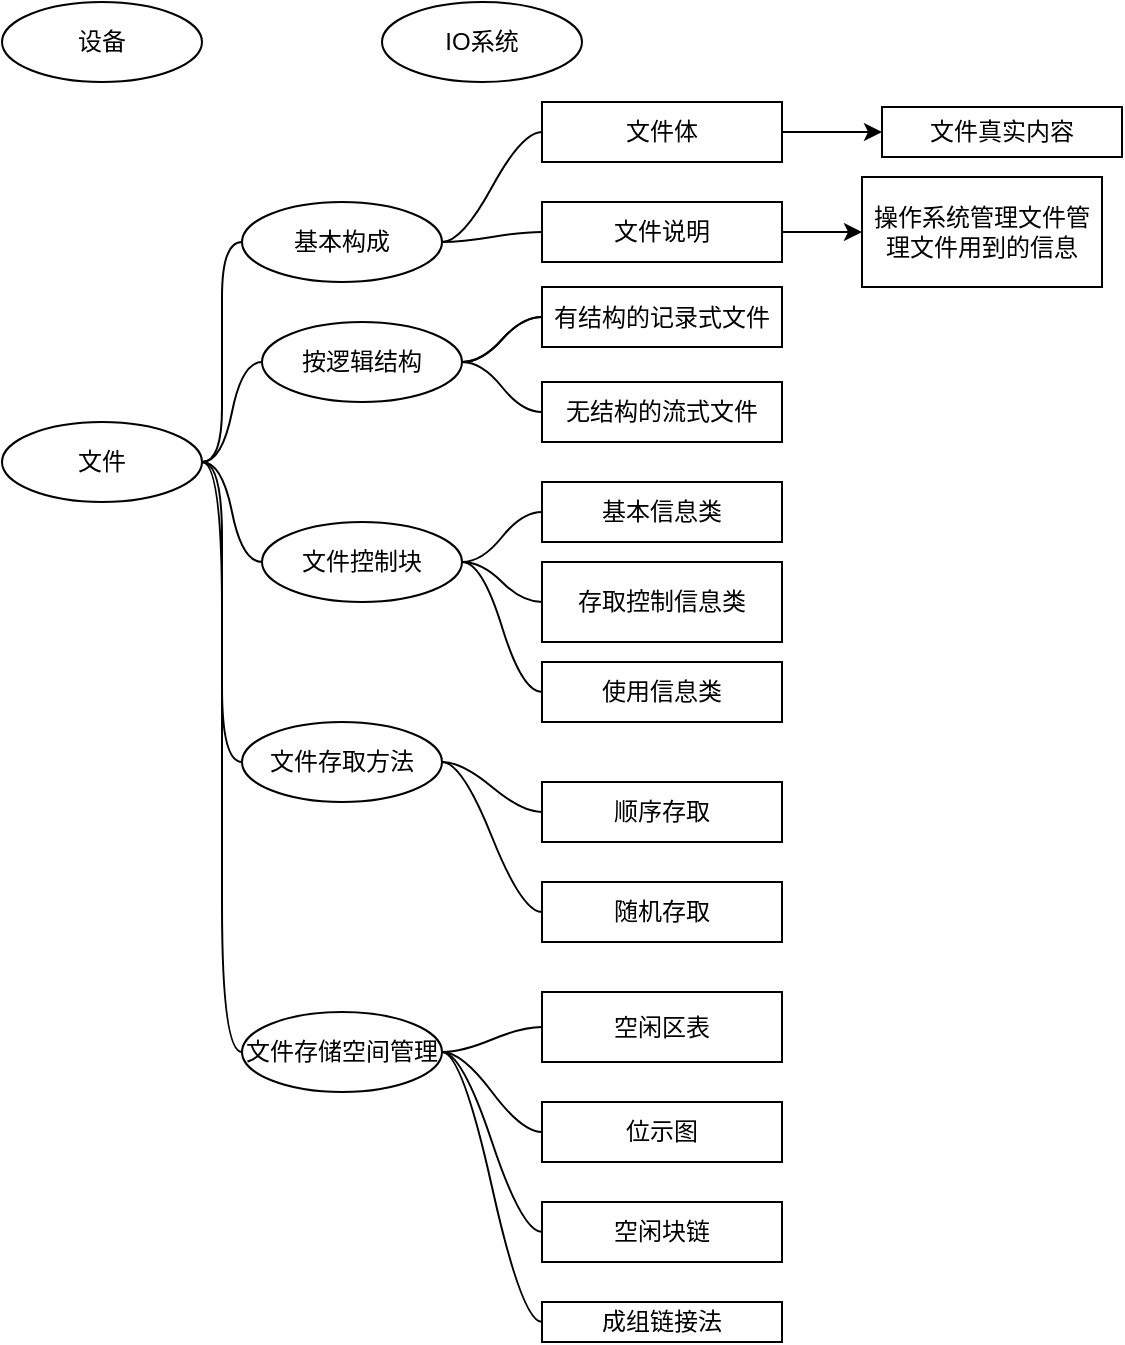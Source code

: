 <mxfile version="26.0.7">
  <diagram name="第 1 页" id="rTVcR0MpZLT4XwBksGSh">
    <mxGraphModel dx="911" dy="506" grid="1" gridSize="10" guides="1" tooltips="1" connect="1" arrows="1" fold="1" page="1" pageScale="1" pageWidth="827" pageHeight="1169" math="0" shadow="0">
      <root>
        <mxCell id="0" />
        <mxCell id="1" parent="0" />
        <mxCell id="ZgmApq6ZyaRPj5ma2gym-37" value="" style="edgeStyle=entityRelationEdgeStyle;rounded=0;orthogonalLoop=1;jettySize=auto;html=1;startArrow=none;endArrow=none;segment=10;curved=1;sourcePerimeterSpacing=0;targetPerimeterSpacing=0;" edge="1" parent="1" source="ZgmApq6ZyaRPj5ma2gym-2" target="ZgmApq6ZyaRPj5ma2gym-36" visible="0">
          <mxGeometry relative="1" as="geometry" />
        </mxCell>
        <mxCell id="ZgmApq6ZyaRPj5ma2gym-39" value="" style="edgeStyle=entityRelationEdgeStyle;rounded=0;orthogonalLoop=1;jettySize=auto;html=1;startArrow=none;endArrow=none;segment=10;curved=1;sourcePerimeterSpacing=0;targetPerimeterSpacing=0;" edge="1" parent="1" source="ZgmApq6ZyaRPj5ma2gym-2" target="ZgmApq6ZyaRPj5ma2gym-38" visible="0">
          <mxGeometry relative="1" as="geometry" />
        </mxCell>
        <mxCell id="ZgmApq6ZyaRPj5ma2gym-41" value="" style="edgeStyle=entityRelationEdgeStyle;rounded=0;orthogonalLoop=1;jettySize=auto;html=1;startArrow=none;endArrow=none;segment=10;curved=1;sourcePerimeterSpacing=0;targetPerimeterSpacing=0;" edge="1" parent="1" source="ZgmApq6ZyaRPj5ma2gym-2" target="ZgmApq6ZyaRPj5ma2gym-40" visible="0">
          <mxGeometry relative="1" as="geometry" />
        </mxCell>
        <mxCell id="ZgmApq6ZyaRPj5ma2gym-43" value="" style="edgeStyle=entityRelationEdgeStyle;rounded=0;orthogonalLoop=1;jettySize=auto;html=1;startArrow=none;endArrow=none;segment=10;curved=1;sourcePerimeterSpacing=0;targetPerimeterSpacing=0;" edge="1" parent="1" source="ZgmApq6ZyaRPj5ma2gym-2" target="ZgmApq6ZyaRPj5ma2gym-42" visible="0">
          <mxGeometry relative="1" as="geometry" />
        </mxCell>
        <mxCell id="ZgmApq6ZyaRPj5ma2gym-2" value="设备" style="ellipse;whiteSpace=wrap;html=1;align=center;newEdgeStyle={&quot;edgeStyle&quot;:&quot;entityRelationEdgeStyle&quot;,&quot;startArrow&quot;:&quot;none&quot;,&quot;endArrow&quot;:&quot;none&quot;,&quot;segment&quot;:10,&quot;curved&quot;:1,&quot;sourcePerimeterSpacing&quot;:0,&quot;targetPerimeterSpacing&quot;:0};treeFolding=1;treeMoving=1;" vertex="1" collapsed="1" parent="1">
          <mxGeometry x="50" y="40" width="100" height="40" as="geometry" />
        </mxCell>
        <mxCell id="ZgmApq6ZyaRPj5ma2gym-22" value="" style="edgeStyle=entityRelationEdgeStyle;rounded=0;orthogonalLoop=1;jettySize=auto;html=1;startArrow=none;endArrow=none;segment=10;curved=1;sourcePerimeterSpacing=0;targetPerimeterSpacing=0;" edge="1" parent="1" source="ZgmApq6ZyaRPj5ma2gym-20" target="ZgmApq6ZyaRPj5ma2gym-21" visible="0">
          <mxGeometry relative="1" as="geometry" />
        </mxCell>
        <mxCell id="ZgmApq6ZyaRPj5ma2gym-24" value="" style="edgeStyle=entityRelationEdgeStyle;rounded=0;orthogonalLoop=1;jettySize=auto;html=1;startArrow=none;endArrow=none;segment=10;curved=1;sourcePerimeterSpacing=0;targetPerimeterSpacing=0;" edge="1" parent="1" source="ZgmApq6ZyaRPj5ma2gym-20" target="ZgmApq6ZyaRPj5ma2gym-23" visible="0">
          <mxGeometry relative="1" as="geometry" />
        </mxCell>
        <mxCell id="ZgmApq6ZyaRPj5ma2gym-27" value="" style="edgeStyle=entityRelationEdgeStyle;rounded=0;orthogonalLoop=1;jettySize=auto;html=1;startArrow=none;endArrow=none;segment=10;curved=1;sourcePerimeterSpacing=0;targetPerimeterSpacing=0;" edge="1" parent="1" source="ZgmApq6ZyaRPj5ma2gym-20" target="ZgmApq6ZyaRPj5ma2gym-26" visible="0">
          <mxGeometry relative="1" as="geometry" />
        </mxCell>
        <mxCell id="ZgmApq6ZyaRPj5ma2gym-29" value="" style="edgeStyle=entityRelationEdgeStyle;rounded=0;orthogonalLoop=1;jettySize=auto;html=1;startArrow=none;endArrow=none;segment=10;curved=1;sourcePerimeterSpacing=0;targetPerimeterSpacing=0;" edge="1" parent="1" source="ZgmApq6ZyaRPj5ma2gym-20" target="ZgmApq6ZyaRPj5ma2gym-28" visible="0">
          <mxGeometry relative="1" as="geometry" />
        </mxCell>
        <mxCell id="ZgmApq6ZyaRPj5ma2gym-30" value="" style="edgeStyle=entityRelationEdgeStyle;rounded=0;orthogonalLoop=1;jettySize=auto;html=1;startArrow=none;endArrow=none;segment=10;curved=1;sourcePerimeterSpacing=0;targetPerimeterSpacing=0;" edge="1" parent="1" source="ZgmApq6ZyaRPj5ma2gym-20" target="ZgmApq6ZyaRPj5ma2gym-28" visible="0">
          <mxGeometry relative="1" as="geometry" />
        </mxCell>
        <mxCell id="ZgmApq6ZyaRPj5ma2gym-31" value="" style="edgeStyle=entityRelationEdgeStyle;rounded=0;orthogonalLoop=1;jettySize=auto;html=1;startArrow=none;endArrow=none;segment=10;curved=1;sourcePerimeterSpacing=0;targetPerimeterSpacing=0;" edge="1" parent="1" source="ZgmApq6ZyaRPj5ma2gym-20" target="ZgmApq6ZyaRPj5ma2gym-28" visible="0">
          <mxGeometry relative="1" as="geometry" />
        </mxCell>
        <mxCell id="ZgmApq6ZyaRPj5ma2gym-32" value="" style="edgeStyle=entityRelationEdgeStyle;rounded=0;orthogonalLoop=1;jettySize=auto;html=1;startArrow=none;endArrow=none;segment=10;curved=1;sourcePerimeterSpacing=0;targetPerimeterSpacing=0;" edge="1" parent="1" source="ZgmApq6ZyaRPj5ma2gym-20" target="ZgmApq6ZyaRPj5ma2gym-28" visible="0">
          <mxGeometry relative="1" as="geometry" />
        </mxCell>
        <mxCell id="ZgmApq6ZyaRPj5ma2gym-45" value="" style="edgeStyle=entityRelationEdgeStyle;rounded=0;orthogonalLoop=1;jettySize=auto;html=1;startArrow=none;endArrow=none;segment=10;curved=1;sourcePerimeterSpacing=0;targetPerimeterSpacing=0;" edge="1" parent="1" source="ZgmApq6ZyaRPj5ma2gym-20" target="ZgmApq6ZyaRPj5ma2gym-44" visible="0">
          <mxGeometry relative="1" as="geometry" />
        </mxCell>
        <mxCell id="ZgmApq6ZyaRPj5ma2gym-20" value="IO系统" style="ellipse;whiteSpace=wrap;html=1;align=center;newEdgeStyle={&quot;edgeStyle&quot;:&quot;entityRelationEdgeStyle&quot;,&quot;startArrow&quot;:&quot;none&quot;,&quot;endArrow&quot;:&quot;none&quot;,&quot;segment&quot;:10,&quot;curved&quot;:1,&quot;sourcePerimeterSpacing&quot;:0,&quot;targetPerimeterSpacing&quot;:0};treeFolding=1;treeMoving=1;" vertex="1" collapsed="1" parent="1">
          <mxGeometry x="240" y="40" width="100" height="40" as="geometry" />
        </mxCell>
        <mxCell id="ZgmApq6ZyaRPj5ma2gym-21" value="设备" style="whiteSpace=wrap;html=1;" vertex="1" visible="0" parent="1">
          <mxGeometry x="380" y="-80" width="120" height="20" as="geometry" />
        </mxCell>
        <mxCell id="ZgmApq6ZyaRPj5ma2gym-23" value="控制器" style="whiteSpace=wrap;html=1;" vertex="1" visible="0" parent="1">
          <mxGeometry x="380" y="-50" width="120" height="20" as="geometry" />
        </mxCell>
        <mxCell id="ZgmApq6ZyaRPj5ma2gym-26" value="通道(具有通道的计算机系统）" style="whiteSpace=wrap;html=1;" vertex="1" visible="0" parent="1">
          <mxGeometry x="380" y="-20" width="180" height="20" as="geometry" />
        </mxCell>
        <mxCell id="ZgmApq6ZyaRPj5ma2gym-28" value="总线" style="whiteSpace=wrap;html=1;" vertex="1" visible="0" parent="1">
          <mxGeometry x="380" y="10" width="120" height="20" as="geometry" />
        </mxCell>
        <mxCell id="ZgmApq6ZyaRPj5ma2gym-47" value="" style="edgeStyle=entityRelationEdgeStyle;rounded=0;orthogonalLoop=1;jettySize=auto;html=1;startArrow=none;endArrow=none;segment=10;curved=1;sourcePerimeterSpacing=0;targetPerimeterSpacing=0;" edge="1" parent="1" source="ZgmApq6ZyaRPj5ma2gym-36" target="ZgmApq6ZyaRPj5ma2gym-46" visible="0">
          <mxGeometry relative="1" as="geometry" />
        </mxCell>
        <mxCell id="ZgmApq6ZyaRPj5ma2gym-49" value="" style="edgeStyle=entityRelationEdgeStyle;rounded=0;orthogonalLoop=1;jettySize=auto;html=1;startArrow=none;endArrow=none;segment=10;curved=1;sourcePerimeterSpacing=0;targetPerimeterSpacing=0;" edge="1" parent="1" source="ZgmApq6ZyaRPj5ma2gym-36" target="ZgmApq6ZyaRPj5ma2gym-48" visible="0">
          <mxGeometry relative="1" as="geometry" />
        </mxCell>
        <mxCell id="ZgmApq6ZyaRPj5ma2gym-36" value="按数据组织分类" style="ellipse;whiteSpace=wrap;html=1;align=center;newEdgeStyle={&quot;edgeStyle&quot;:&quot;entityRelationEdgeStyle&quot;,&quot;startArrow&quot;:&quot;none&quot;,&quot;endArrow&quot;:&quot;none&quot;,&quot;segment&quot;:10,&quot;curved&quot;:1,&quot;sourcePerimeterSpacing&quot;:0,&quot;targetPerimeterSpacing&quot;:0};treeFolding=1;treeMoving=1;" vertex="1" visible="0" collapsed="1" parent="1">
          <mxGeometry x="190" y="-120" width="100" height="40" as="geometry" />
        </mxCell>
        <mxCell id="ZgmApq6ZyaRPj5ma2gym-51" value="" style="edgeStyle=entityRelationEdgeStyle;rounded=0;orthogonalLoop=1;jettySize=auto;html=1;startArrow=none;endArrow=none;segment=10;curved=1;sourcePerimeterSpacing=0;targetPerimeterSpacing=0;" edge="1" parent="1" source="ZgmApq6ZyaRPj5ma2gym-38" target="ZgmApq6ZyaRPj5ma2gym-50" visible="0">
          <mxGeometry relative="1" as="geometry" />
        </mxCell>
        <mxCell id="ZgmApq6ZyaRPj5ma2gym-56" value="" style="edgeStyle=entityRelationEdgeStyle;rounded=0;orthogonalLoop=1;jettySize=auto;html=1;startArrow=none;endArrow=none;segment=10;curved=1;sourcePerimeterSpacing=0;targetPerimeterSpacing=0;" edge="1" parent="1" source="ZgmApq6ZyaRPj5ma2gym-38" target="ZgmApq6ZyaRPj5ma2gym-55" visible="0">
          <mxGeometry relative="1" as="geometry" />
        </mxCell>
        <mxCell id="ZgmApq6ZyaRPj5ma2gym-58" value="" style="edgeStyle=entityRelationEdgeStyle;rounded=0;orthogonalLoop=1;jettySize=auto;html=1;startArrow=none;endArrow=none;segment=10;curved=1;sourcePerimeterSpacing=0;targetPerimeterSpacing=0;" edge="1" parent="1" source="ZgmApq6ZyaRPj5ma2gym-38" target="ZgmApq6ZyaRPj5ma2gym-57" visible="0">
          <mxGeometry relative="1" as="geometry" />
        </mxCell>
        <mxCell id="ZgmApq6ZyaRPj5ma2gym-59" value="" style="edgeStyle=entityRelationEdgeStyle;rounded=0;orthogonalLoop=1;jettySize=auto;html=1;startArrow=none;endArrow=none;segment=10;curved=1;sourcePerimeterSpacing=0;targetPerimeterSpacing=0;" edge="1" parent="1" source="ZgmApq6ZyaRPj5ma2gym-38" target="ZgmApq6ZyaRPj5ma2gym-57" visible="0">
          <mxGeometry relative="1" as="geometry" />
        </mxCell>
        <mxCell id="ZgmApq6ZyaRPj5ma2gym-61" value="" style="edgeStyle=entityRelationEdgeStyle;rounded=0;orthogonalLoop=1;jettySize=auto;html=1;startArrow=none;endArrow=none;segment=10;curved=1;sourcePerimeterSpacing=0;targetPerimeterSpacing=0;" edge="1" parent="1" source="ZgmApq6ZyaRPj5ma2gym-38" target="ZgmApq6ZyaRPj5ma2gym-60" visible="0">
          <mxGeometry relative="1" as="geometry" />
        </mxCell>
        <mxCell id="ZgmApq6ZyaRPj5ma2gym-63" value="" style="edgeStyle=entityRelationEdgeStyle;rounded=0;orthogonalLoop=1;jettySize=auto;html=1;startArrow=none;endArrow=none;segment=10;curved=1;sourcePerimeterSpacing=0;targetPerimeterSpacing=0;" edge="1" parent="1" source="ZgmApq6ZyaRPj5ma2gym-38" target="ZgmApq6ZyaRPj5ma2gym-62" visible="0">
          <mxGeometry relative="1" as="geometry" />
        </mxCell>
        <mxCell id="ZgmApq6ZyaRPj5ma2gym-38" value="按设备功能分类" style="ellipse;whiteSpace=wrap;html=1;align=center;newEdgeStyle={&quot;edgeStyle&quot;:&quot;entityRelationEdgeStyle&quot;,&quot;startArrow&quot;:&quot;none&quot;,&quot;endArrow&quot;:&quot;none&quot;,&quot;segment&quot;:10,&quot;curved&quot;:1,&quot;sourcePerimeterSpacing&quot;:0,&quot;targetPerimeterSpacing&quot;:0};treeFolding=1;treeMoving=1;" vertex="1" visible="0" collapsed="1" parent="1">
          <mxGeometry x="190" y="-60" width="100" height="40" as="geometry" />
        </mxCell>
        <mxCell id="ZgmApq6ZyaRPj5ma2gym-65" value="" style="edgeStyle=entityRelationEdgeStyle;rounded=0;orthogonalLoop=1;jettySize=auto;html=1;startArrow=none;endArrow=none;segment=10;curved=1;sourcePerimeterSpacing=0;targetPerimeterSpacing=0;" edge="1" parent="1" source="ZgmApq6ZyaRPj5ma2gym-40" target="ZgmApq6ZyaRPj5ma2gym-64" visible="0">
          <mxGeometry relative="1" as="geometry" />
        </mxCell>
        <mxCell id="ZgmApq6ZyaRPj5ma2gym-67" value="" style="edgeStyle=entityRelationEdgeStyle;rounded=0;orthogonalLoop=1;jettySize=auto;html=1;startArrow=none;endArrow=none;segment=10;curved=1;sourcePerimeterSpacing=0;targetPerimeterSpacing=0;" edge="1" parent="1" source="ZgmApq6ZyaRPj5ma2gym-40" target="ZgmApq6ZyaRPj5ma2gym-66" visible="0">
          <mxGeometry relative="1" as="geometry" />
        </mxCell>
        <mxCell id="ZgmApq6ZyaRPj5ma2gym-69" value="" style="edgeStyle=entityRelationEdgeStyle;rounded=0;orthogonalLoop=1;jettySize=auto;html=1;startArrow=none;endArrow=none;segment=10;curved=1;sourcePerimeterSpacing=0;targetPerimeterSpacing=0;" edge="1" parent="1" source="ZgmApq6ZyaRPj5ma2gym-40" target="ZgmApq6ZyaRPj5ma2gym-68" visible="0">
          <mxGeometry relative="1" as="geometry" />
        </mxCell>
        <mxCell id="ZgmApq6ZyaRPj5ma2gym-40" value="资源分配角度分类" style="ellipse;whiteSpace=wrap;html=1;align=center;newEdgeStyle={&quot;edgeStyle&quot;:&quot;entityRelationEdgeStyle&quot;,&quot;startArrow&quot;:&quot;none&quot;,&quot;endArrow&quot;:&quot;none&quot;,&quot;segment&quot;:10,&quot;curved&quot;:1,&quot;sourcePerimeterSpacing&quot;:0,&quot;targetPerimeterSpacing&quot;:0};treeFolding=1;treeMoving=1;" vertex="1" visible="0" collapsed="1" parent="1">
          <mxGeometry x="190" y="-10" width="100" height="40" as="geometry" />
        </mxCell>
        <mxCell id="ZgmApq6ZyaRPj5ma2gym-71" value="" style="edgeStyle=entityRelationEdgeStyle;rounded=0;orthogonalLoop=1;jettySize=auto;html=1;startArrow=none;endArrow=none;segment=10;curved=1;sourcePerimeterSpacing=0;targetPerimeterSpacing=0;" edge="1" parent="1" source="ZgmApq6ZyaRPj5ma2gym-42" target="ZgmApq6ZyaRPj5ma2gym-70" visible="0">
          <mxGeometry relative="1" as="geometry" />
        </mxCell>
        <mxCell id="ZgmApq6ZyaRPj5ma2gym-72" value="" style="edgeStyle=entityRelationEdgeStyle;rounded=0;orthogonalLoop=1;jettySize=auto;html=1;startArrow=none;endArrow=none;segment=10;curved=1;sourcePerimeterSpacing=0;targetPerimeterSpacing=0;" edge="1" parent="1" source="ZgmApq6ZyaRPj5ma2gym-42" target="ZgmApq6ZyaRPj5ma2gym-70" visible="0">
          <mxGeometry relative="1" as="geometry" />
        </mxCell>
        <mxCell id="ZgmApq6ZyaRPj5ma2gym-74" value="" style="edgeStyle=entityRelationEdgeStyle;rounded=0;orthogonalLoop=1;jettySize=auto;html=1;startArrow=none;endArrow=none;segment=10;curved=1;sourcePerimeterSpacing=0;targetPerimeterSpacing=0;" edge="1" parent="1" source="ZgmApq6ZyaRPj5ma2gym-42" target="ZgmApq6ZyaRPj5ma2gym-73" visible="0">
          <mxGeometry relative="1" as="geometry" />
        </mxCell>
        <mxCell id="ZgmApq6ZyaRPj5ma2gym-76" value="" style="edgeStyle=entityRelationEdgeStyle;rounded=0;orthogonalLoop=1;jettySize=auto;html=1;startArrow=none;endArrow=none;segment=10;curved=1;sourcePerimeterSpacing=0;targetPerimeterSpacing=0;" edge="1" parent="1" source="ZgmApq6ZyaRPj5ma2gym-42" target="ZgmApq6ZyaRPj5ma2gym-75" visible="0">
          <mxGeometry relative="1" as="geometry" />
        </mxCell>
        <mxCell id="ZgmApq6ZyaRPj5ma2gym-42" value="数据传输速率分类" style="ellipse;whiteSpace=wrap;html=1;align=center;newEdgeStyle={&quot;edgeStyle&quot;:&quot;entityRelationEdgeStyle&quot;,&quot;startArrow&quot;:&quot;none&quot;,&quot;endArrow&quot;:&quot;none&quot;,&quot;segment&quot;:10,&quot;curved&quot;:1,&quot;sourcePerimeterSpacing&quot;:0,&quot;targetPerimeterSpacing&quot;:0};treeFolding=1;treeMoving=1;" vertex="1" visible="0" collapsed="1" parent="1">
          <mxGeometry x="180" y="70" width="110" height="40" as="geometry" />
        </mxCell>
        <mxCell id="ZgmApq6ZyaRPj5ma2gym-44" value="I/O软件" style="whiteSpace=wrap;html=1;" vertex="1" visible="0" parent="1">
          <mxGeometry x="380" y="110" width="120" height="30" as="geometry" />
        </mxCell>
        <mxCell id="ZgmApq6ZyaRPj5ma2gym-46" value="块设备" style="ellipse;whiteSpace=wrap;html=1;" vertex="1" visible="0" parent="1">
          <mxGeometry x="330" y="-180" width="80" height="30" as="geometry" />
        </mxCell>
        <mxCell id="ZgmApq6ZyaRPj5ma2gym-48" value="字符设备" style="ellipse;whiteSpace=wrap;html=1;" vertex="1" visible="0" parent="1">
          <mxGeometry x="332.5" y="-140" width="75" height="30" as="geometry" />
        </mxCell>
        <mxCell id="ZgmApq6ZyaRPj5ma2gym-50" value="输入" style="ellipse;whiteSpace=wrap;html=1;" vertex="1" visible="0" parent="1">
          <mxGeometry x="333" y="-100" width="80" height="30" as="geometry" />
        </mxCell>
        <mxCell id="ZgmApq6ZyaRPj5ma2gym-55" value="网络联网" style="ellipse;whiteSpace=wrap;html=1;" vertex="1" visible="0" parent="1">
          <mxGeometry x="333" y="20" width="80" height="20" as="geometry" />
        </mxCell>
        <mxCell id="ZgmApq6ZyaRPj5ma2gym-57" value="供电设备" style="ellipse;whiteSpace=wrap;html=1;" vertex="1" visible="0" parent="1">
          <mxGeometry x="333" y="50" width="87" height="30" as="geometry" />
        </mxCell>
        <mxCell id="ZgmApq6ZyaRPj5ma2gym-60" value="存储" style="ellipse;whiteSpace=wrap;html=1;" vertex="1" visible="0" parent="1">
          <mxGeometry x="332.5" y="-20" width="80" height="30" as="geometry" />
        </mxCell>
        <mxCell id="ZgmApq6ZyaRPj5ma2gym-62" value="输出" style="ellipse;whiteSpace=wrap;html=1;" vertex="1" visible="0" parent="1">
          <mxGeometry x="333" y="-60" width="80" height="30" as="geometry" />
        </mxCell>
        <mxCell id="ZgmApq6ZyaRPj5ma2gym-64" value="独占" style="ellipse;whiteSpace=wrap;html=1;" vertex="1" visible="0" parent="1">
          <mxGeometry x="350" y="-120" width="80" height="40" as="geometry" />
        </mxCell>
        <mxCell id="ZgmApq6ZyaRPj5ma2gym-66" value="共享" style="ellipse;whiteSpace=wrap;html=1;" vertex="1" visible="0" parent="1">
          <mxGeometry x="350" y="-70" width="80" height="40" as="geometry" />
        </mxCell>
        <mxCell id="ZgmApq6ZyaRPj5ma2gym-68" value="虚拟" style="ellipse;whiteSpace=wrap;html=1;" vertex="1" visible="0" parent="1">
          <mxGeometry x="350" y="-20" width="80" height="40" as="geometry" />
        </mxCell>
        <mxCell id="ZgmApq6ZyaRPj5ma2gym-70" value="低速" style="ellipse;whiteSpace=wrap;html=1;" vertex="1" visible="0" parent="1">
          <mxGeometry x="340" y="20" width="80" height="20" as="geometry" />
        </mxCell>
        <mxCell id="ZgmApq6ZyaRPj5ma2gym-73" value="中速" style="ellipse;whiteSpace=wrap;html=1;" vertex="1" visible="0" parent="1">
          <mxGeometry x="340" y="70" width="80" height="30" as="geometry" />
        </mxCell>
        <mxCell id="ZgmApq6ZyaRPj5ma2gym-75" value="高速" style="ellipse;whiteSpace=wrap;html=1;" vertex="1" visible="0" parent="1">
          <mxGeometry x="340" y="120" width="80" height="30" as="geometry" />
        </mxCell>
        <mxCell id="ZgmApq6ZyaRPj5ma2gym-79" value="" style="edgeStyle=entityRelationEdgeStyle;rounded=0;orthogonalLoop=1;jettySize=auto;html=1;startArrow=none;endArrow=none;segment=10;curved=1;sourcePerimeterSpacing=0;targetPerimeterSpacing=0;" edge="1" parent="1" source="ZgmApq6ZyaRPj5ma2gym-77" target="ZgmApq6ZyaRPj5ma2gym-78">
          <mxGeometry relative="1" as="geometry" />
        </mxCell>
        <mxCell id="ZgmApq6ZyaRPj5ma2gym-90" value="" style="edgeStyle=entityRelationEdgeStyle;rounded=0;orthogonalLoop=1;jettySize=auto;html=1;startArrow=none;endArrow=none;segment=10;curved=1;sourcePerimeterSpacing=0;targetPerimeterSpacing=0;" edge="1" parent="1" source="ZgmApq6ZyaRPj5ma2gym-77" target="ZgmApq6ZyaRPj5ma2gym-89">
          <mxGeometry relative="1" as="geometry" />
        </mxCell>
        <mxCell id="ZgmApq6ZyaRPj5ma2gym-97" value="" style="edgeStyle=entityRelationEdgeStyle;rounded=0;orthogonalLoop=1;jettySize=auto;html=1;startArrow=none;endArrow=none;segment=10;curved=1;sourcePerimeterSpacing=0;targetPerimeterSpacing=0;" edge="1" parent="1" source="ZgmApq6ZyaRPj5ma2gym-77" target="ZgmApq6ZyaRPj5ma2gym-96">
          <mxGeometry relative="1" as="geometry" />
        </mxCell>
        <mxCell id="ZgmApq6ZyaRPj5ma2gym-105" value="" style="edgeStyle=entityRelationEdgeStyle;rounded=0;orthogonalLoop=1;jettySize=auto;html=1;startArrow=none;endArrow=none;segment=10;curved=1;sourcePerimeterSpacing=0;targetPerimeterSpacing=0;" edge="1" parent="1" source="ZgmApq6ZyaRPj5ma2gym-77" target="ZgmApq6ZyaRPj5ma2gym-104">
          <mxGeometry relative="1" as="geometry" />
        </mxCell>
        <mxCell id="ZgmApq6ZyaRPj5ma2gym-111" value="" style="edgeStyle=entityRelationEdgeStyle;rounded=0;orthogonalLoop=1;jettySize=auto;html=1;startArrow=none;endArrow=none;segment=10;curved=1;sourcePerimeterSpacing=0;targetPerimeterSpacing=0;" edge="1" parent="1" source="ZgmApq6ZyaRPj5ma2gym-77" target="ZgmApq6ZyaRPj5ma2gym-110">
          <mxGeometry relative="1" as="geometry" />
        </mxCell>
        <mxCell id="ZgmApq6ZyaRPj5ma2gym-77" value="文件" style="ellipse;whiteSpace=wrap;html=1;align=center;newEdgeStyle={&quot;edgeStyle&quot;:&quot;entityRelationEdgeStyle&quot;,&quot;startArrow&quot;:&quot;none&quot;,&quot;endArrow&quot;:&quot;none&quot;,&quot;segment&quot;:10,&quot;curved&quot;:1,&quot;sourcePerimeterSpacing&quot;:0,&quot;targetPerimeterSpacing&quot;:0};treeFolding=1;treeMoving=1;" vertex="1" parent="1">
          <mxGeometry x="50" y="250" width="100" height="40" as="geometry" />
        </mxCell>
        <mxCell id="ZgmApq6ZyaRPj5ma2gym-81" value="" style="edgeStyle=entityRelationEdgeStyle;rounded=0;orthogonalLoop=1;jettySize=auto;html=1;startArrow=none;endArrow=none;segment=10;curved=1;sourcePerimeterSpacing=0;targetPerimeterSpacing=0;" edge="1" parent="1" source="ZgmApq6ZyaRPj5ma2gym-78" target="ZgmApq6ZyaRPj5ma2gym-80">
          <mxGeometry relative="1" as="geometry" />
        </mxCell>
        <mxCell id="ZgmApq6ZyaRPj5ma2gym-83" value="" style="edgeStyle=entityRelationEdgeStyle;rounded=0;orthogonalLoop=1;jettySize=auto;html=1;startArrow=none;endArrow=none;segment=10;curved=1;sourcePerimeterSpacing=0;targetPerimeterSpacing=0;" edge="1" parent="1" source="ZgmApq6ZyaRPj5ma2gym-78" target="ZgmApq6ZyaRPj5ma2gym-82">
          <mxGeometry relative="1" as="geometry" />
        </mxCell>
        <mxCell id="ZgmApq6ZyaRPj5ma2gym-78" value="基本构成" style="ellipse;whiteSpace=wrap;html=1;align=center;newEdgeStyle={&quot;edgeStyle&quot;:&quot;entityRelationEdgeStyle&quot;,&quot;startArrow&quot;:&quot;none&quot;,&quot;endArrow&quot;:&quot;none&quot;,&quot;segment&quot;:10,&quot;curved&quot;:1,&quot;sourcePerimeterSpacing&quot;:0,&quot;targetPerimeterSpacing&quot;:0};treeFolding=1;treeMoving=1;" vertex="1" parent="1">
          <mxGeometry x="170" y="140" width="100" height="40" as="geometry" />
        </mxCell>
        <mxCell id="ZgmApq6ZyaRPj5ma2gym-85" value="" style="edgeStyle=orthogonalEdgeStyle;rounded=0;orthogonalLoop=1;jettySize=auto;html=1;" edge="1" parent="1" source="ZgmApq6ZyaRPj5ma2gym-80" target="ZgmApq6ZyaRPj5ma2gym-84">
          <mxGeometry relative="1" as="geometry" />
        </mxCell>
        <mxCell id="ZgmApq6ZyaRPj5ma2gym-80" value="文件体" style="whiteSpace=wrap;html=1;" vertex="1" parent="1">
          <mxGeometry x="320" y="90" width="120" height="30" as="geometry" />
        </mxCell>
        <mxCell id="ZgmApq6ZyaRPj5ma2gym-88" value="" style="edgeStyle=orthogonalEdgeStyle;rounded=0;orthogonalLoop=1;jettySize=auto;html=1;" edge="1" parent="1" source="ZgmApq6ZyaRPj5ma2gym-82" target="ZgmApq6ZyaRPj5ma2gym-87">
          <mxGeometry relative="1" as="geometry" />
        </mxCell>
        <mxCell id="ZgmApq6ZyaRPj5ma2gym-82" value="文件说明" style="whiteSpace=wrap;html=1;" vertex="1" parent="1">
          <mxGeometry x="320" y="140" width="120" height="30" as="geometry" />
        </mxCell>
        <mxCell id="ZgmApq6ZyaRPj5ma2gym-84" value="文件真实内容" style="whiteSpace=wrap;html=1;" vertex="1" parent="1">
          <mxGeometry x="490" y="92.5" width="120" height="25" as="geometry" />
        </mxCell>
        <mxCell id="ZgmApq6ZyaRPj5ma2gym-87" value="操作系统管理文件管理文件用到的信息" style="whiteSpace=wrap;html=1;" vertex="1" parent="1">
          <mxGeometry x="480" y="127.5" width="120" height="55" as="geometry" />
        </mxCell>
        <mxCell id="ZgmApq6ZyaRPj5ma2gym-92" value="" style="edgeStyle=entityRelationEdgeStyle;rounded=0;orthogonalLoop=1;jettySize=auto;html=1;startArrow=none;endArrow=none;segment=10;curved=1;sourcePerimeterSpacing=0;targetPerimeterSpacing=0;" edge="1" parent="1" source="ZgmApq6ZyaRPj5ma2gym-89" target="ZgmApq6ZyaRPj5ma2gym-91">
          <mxGeometry relative="1" as="geometry" />
        </mxCell>
        <mxCell id="ZgmApq6ZyaRPj5ma2gym-93" value="" style="edgeStyle=entityRelationEdgeStyle;rounded=0;orthogonalLoop=1;jettySize=auto;html=1;startArrow=none;endArrow=none;segment=10;curved=1;sourcePerimeterSpacing=0;targetPerimeterSpacing=0;" edge="1" parent="1" source="ZgmApq6ZyaRPj5ma2gym-89" target="ZgmApq6ZyaRPj5ma2gym-91">
          <mxGeometry relative="1" as="geometry" />
        </mxCell>
        <mxCell id="ZgmApq6ZyaRPj5ma2gym-95" value="" style="edgeStyle=entityRelationEdgeStyle;rounded=0;orthogonalLoop=1;jettySize=auto;html=1;startArrow=none;endArrow=none;segment=10;curved=1;sourcePerimeterSpacing=0;targetPerimeterSpacing=0;" edge="1" parent="1" source="ZgmApq6ZyaRPj5ma2gym-89" target="ZgmApq6ZyaRPj5ma2gym-94">
          <mxGeometry relative="1" as="geometry" />
        </mxCell>
        <mxCell id="ZgmApq6ZyaRPj5ma2gym-89" value="按逻辑结构" style="ellipse;whiteSpace=wrap;html=1;align=center;newEdgeStyle={&quot;edgeStyle&quot;:&quot;entityRelationEdgeStyle&quot;,&quot;startArrow&quot;:&quot;none&quot;,&quot;endArrow&quot;:&quot;none&quot;,&quot;segment&quot;:10,&quot;curved&quot;:1,&quot;sourcePerimeterSpacing&quot;:0,&quot;targetPerimeterSpacing&quot;:0};treeFolding=1;treeMoving=1;" vertex="1" parent="1">
          <mxGeometry x="180" y="200" width="100" height="40" as="geometry" />
        </mxCell>
        <mxCell id="ZgmApq6ZyaRPj5ma2gym-91" value="有结构的记录式文件" style="whiteSpace=wrap;html=1;" vertex="1" parent="1">
          <mxGeometry x="320" y="182.5" width="120" height="30" as="geometry" />
        </mxCell>
        <mxCell id="ZgmApq6ZyaRPj5ma2gym-94" value="无结构的流式文件" style="whiteSpace=wrap;html=1;" vertex="1" parent="1">
          <mxGeometry x="320" y="230" width="120" height="30" as="geometry" />
        </mxCell>
        <mxCell id="ZgmApq6ZyaRPj5ma2gym-99" value="" style="edgeStyle=entityRelationEdgeStyle;rounded=0;orthogonalLoop=1;jettySize=auto;html=1;startArrow=none;endArrow=none;segment=10;curved=1;sourcePerimeterSpacing=0;targetPerimeterSpacing=0;" edge="1" parent="1" source="ZgmApq6ZyaRPj5ma2gym-96" target="ZgmApq6ZyaRPj5ma2gym-98">
          <mxGeometry relative="1" as="geometry" />
        </mxCell>
        <mxCell id="ZgmApq6ZyaRPj5ma2gym-101" value="" style="edgeStyle=entityRelationEdgeStyle;rounded=0;orthogonalLoop=1;jettySize=auto;html=1;startArrow=none;endArrow=none;segment=10;curved=1;sourcePerimeterSpacing=0;targetPerimeterSpacing=0;" edge="1" parent="1" source="ZgmApq6ZyaRPj5ma2gym-96" target="ZgmApq6ZyaRPj5ma2gym-100">
          <mxGeometry relative="1" as="geometry" />
        </mxCell>
        <mxCell id="ZgmApq6ZyaRPj5ma2gym-103" value="" style="edgeStyle=entityRelationEdgeStyle;rounded=0;orthogonalLoop=1;jettySize=auto;html=1;startArrow=none;endArrow=none;segment=10;curved=1;sourcePerimeterSpacing=0;targetPerimeterSpacing=0;" edge="1" parent="1" source="ZgmApq6ZyaRPj5ma2gym-96" target="ZgmApq6ZyaRPj5ma2gym-102">
          <mxGeometry relative="1" as="geometry" />
        </mxCell>
        <mxCell id="ZgmApq6ZyaRPj5ma2gym-96" value="文件控制块" style="ellipse;whiteSpace=wrap;html=1;align=center;newEdgeStyle={&quot;edgeStyle&quot;:&quot;entityRelationEdgeStyle&quot;,&quot;startArrow&quot;:&quot;none&quot;,&quot;endArrow&quot;:&quot;none&quot;,&quot;segment&quot;:10,&quot;curved&quot;:1,&quot;sourcePerimeterSpacing&quot;:0,&quot;targetPerimeterSpacing&quot;:0};treeFolding=1;treeMoving=1;" vertex="1" parent="1">
          <mxGeometry x="180" y="300" width="100" height="40" as="geometry" />
        </mxCell>
        <mxCell id="ZgmApq6ZyaRPj5ma2gym-98" value="基本信息类" style="whiteSpace=wrap;html=1;" vertex="1" parent="1">
          <mxGeometry x="320" y="280" width="120" height="30" as="geometry" />
        </mxCell>
        <mxCell id="ZgmApq6ZyaRPj5ma2gym-100" value="存取控制信息类" style="whiteSpace=wrap;html=1;" vertex="1" parent="1">
          <mxGeometry x="320" y="320" width="120" height="40" as="geometry" />
        </mxCell>
        <mxCell id="ZgmApq6ZyaRPj5ma2gym-102" value="使用信息类" style="whiteSpace=wrap;html=1;" vertex="1" parent="1">
          <mxGeometry x="320" y="370" width="120" height="30" as="geometry" />
        </mxCell>
        <mxCell id="ZgmApq6ZyaRPj5ma2gym-107" value="" style="edgeStyle=entityRelationEdgeStyle;rounded=0;orthogonalLoop=1;jettySize=auto;html=1;startArrow=none;endArrow=none;segment=10;curved=1;sourcePerimeterSpacing=0;targetPerimeterSpacing=0;" edge="1" parent="1" source="ZgmApq6ZyaRPj5ma2gym-104" target="ZgmApq6ZyaRPj5ma2gym-106">
          <mxGeometry relative="1" as="geometry" />
        </mxCell>
        <mxCell id="ZgmApq6ZyaRPj5ma2gym-109" value="" style="edgeStyle=entityRelationEdgeStyle;rounded=0;orthogonalLoop=1;jettySize=auto;html=1;startArrow=none;endArrow=none;segment=10;curved=1;sourcePerimeterSpacing=0;targetPerimeterSpacing=0;" edge="1" parent="1" source="ZgmApq6ZyaRPj5ma2gym-104" target="ZgmApq6ZyaRPj5ma2gym-108">
          <mxGeometry relative="1" as="geometry" />
        </mxCell>
        <mxCell id="ZgmApq6ZyaRPj5ma2gym-104" value="文件存取方法" style="ellipse;whiteSpace=wrap;html=1;align=center;newEdgeStyle={&quot;edgeStyle&quot;:&quot;entityRelationEdgeStyle&quot;,&quot;startArrow&quot;:&quot;none&quot;,&quot;endArrow&quot;:&quot;none&quot;,&quot;segment&quot;:10,&quot;curved&quot;:1,&quot;sourcePerimeterSpacing&quot;:0,&quot;targetPerimeterSpacing&quot;:0};treeFolding=1;treeMoving=1;" vertex="1" parent="1">
          <mxGeometry x="170" y="400" width="100" height="40" as="geometry" />
        </mxCell>
        <mxCell id="ZgmApq6ZyaRPj5ma2gym-106" value="顺序存取" style="whiteSpace=wrap;html=1;" vertex="1" parent="1">
          <mxGeometry x="320" y="430" width="120" height="30" as="geometry" />
        </mxCell>
        <mxCell id="ZgmApq6ZyaRPj5ma2gym-108" value="随机存取" style="whiteSpace=wrap;html=1;" vertex="1" parent="1">
          <mxGeometry x="320" y="480" width="120" height="30" as="geometry" />
        </mxCell>
        <mxCell id="ZgmApq6ZyaRPj5ma2gym-113" value="" style="edgeStyle=entityRelationEdgeStyle;rounded=0;orthogonalLoop=1;jettySize=auto;html=1;startArrow=none;endArrow=none;segment=10;curved=1;sourcePerimeterSpacing=0;targetPerimeterSpacing=0;" edge="1" parent="1" source="ZgmApq6ZyaRPj5ma2gym-110" target="ZgmApq6ZyaRPj5ma2gym-112">
          <mxGeometry relative="1" as="geometry" />
        </mxCell>
        <mxCell id="ZgmApq6ZyaRPj5ma2gym-115" value="" style="edgeStyle=entityRelationEdgeStyle;rounded=0;orthogonalLoop=1;jettySize=auto;html=1;startArrow=none;endArrow=none;segment=10;curved=1;sourcePerimeterSpacing=0;targetPerimeterSpacing=0;" edge="1" parent="1" source="ZgmApq6ZyaRPj5ma2gym-110" target="ZgmApq6ZyaRPj5ma2gym-114">
          <mxGeometry relative="1" as="geometry" />
        </mxCell>
        <mxCell id="ZgmApq6ZyaRPj5ma2gym-117" value="" style="edgeStyle=entityRelationEdgeStyle;rounded=0;orthogonalLoop=1;jettySize=auto;html=1;startArrow=none;endArrow=none;segment=10;curved=1;sourcePerimeterSpacing=0;targetPerimeterSpacing=0;" edge="1" parent="1" source="ZgmApq6ZyaRPj5ma2gym-110" target="ZgmApq6ZyaRPj5ma2gym-116">
          <mxGeometry relative="1" as="geometry" />
        </mxCell>
        <mxCell id="ZgmApq6ZyaRPj5ma2gym-119" value="" style="edgeStyle=entityRelationEdgeStyle;rounded=0;orthogonalLoop=1;jettySize=auto;html=1;startArrow=none;endArrow=none;segment=10;curved=1;sourcePerimeterSpacing=0;targetPerimeterSpacing=0;" edge="1" parent="1" source="ZgmApq6ZyaRPj5ma2gym-110" target="ZgmApq6ZyaRPj5ma2gym-118">
          <mxGeometry relative="1" as="geometry" />
        </mxCell>
        <mxCell id="ZgmApq6ZyaRPj5ma2gym-110" value="文件存储空间管理" style="ellipse;whiteSpace=wrap;html=1;align=center;newEdgeStyle={&quot;edgeStyle&quot;:&quot;entityRelationEdgeStyle&quot;,&quot;startArrow&quot;:&quot;none&quot;,&quot;endArrow&quot;:&quot;none&quot;,&quot;segment&quot;:10,&quot;curved&quot;:1,&quot;sourcePerimeterSpacing&quot;:0,&quot;targetPerimeterSpacing&quot;:0};treeFolding=1;treeMoving=1;" vertex="1" parent="1">
          <mxGeometry x="170" y="545" width="100" height="40" as="geometry" />
        </mxCell>
        <mxCell id="ZgmApq6ZyaRPj5ma2gym-112" value="空闲区表" style="whiteSpace=wrap;html=1;" vertex="1" parent="1">
          <mxGeometry x="320" y="535" width="120" height="35" as="geometry" />
        </mxCell>
        <mxCell id="ZgmApq6ZyaRPj5ma2gym-114" value="位示图" style="whiteSpace=wrap;html=1;" vertex="1" parent="1">
          <mxGeometry x="320" y="590" width="120" height="30" as="geometry" />
        </mxCell>
        <mxCell id="ZgmApq6ZyaRPj5ma2gym-116" value="空闲块链" style="whiteSpace=wrap;html=1;" vertex="1" parent="1">
          <mxGeometry x="320" y="640" width="120" height="30" as="geometry" />
        </mxCell>
        <mxCell id="ZgmApq6ZyaRPj5ma2gym-118" value="成组链接法" style="whiteSpace=wrap;html=1;" vertex="1" parent="1">
          <mxGeometry x="320" y="690" width="120" height="20" as="geometry" />
        </mxCell>
      </root>
    </mxGraphModel>
  </diagram>
</mxfile>
